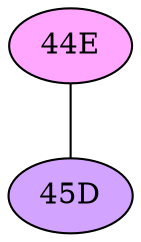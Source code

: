 // The Round Table
graph {
	"44E" [fillcolor="#FFA6FF" style=radial]
	"45D" [fillcolor="#D3A4FF" style=radial]
	"44E" -- "45D" [penwidth=1]
}
